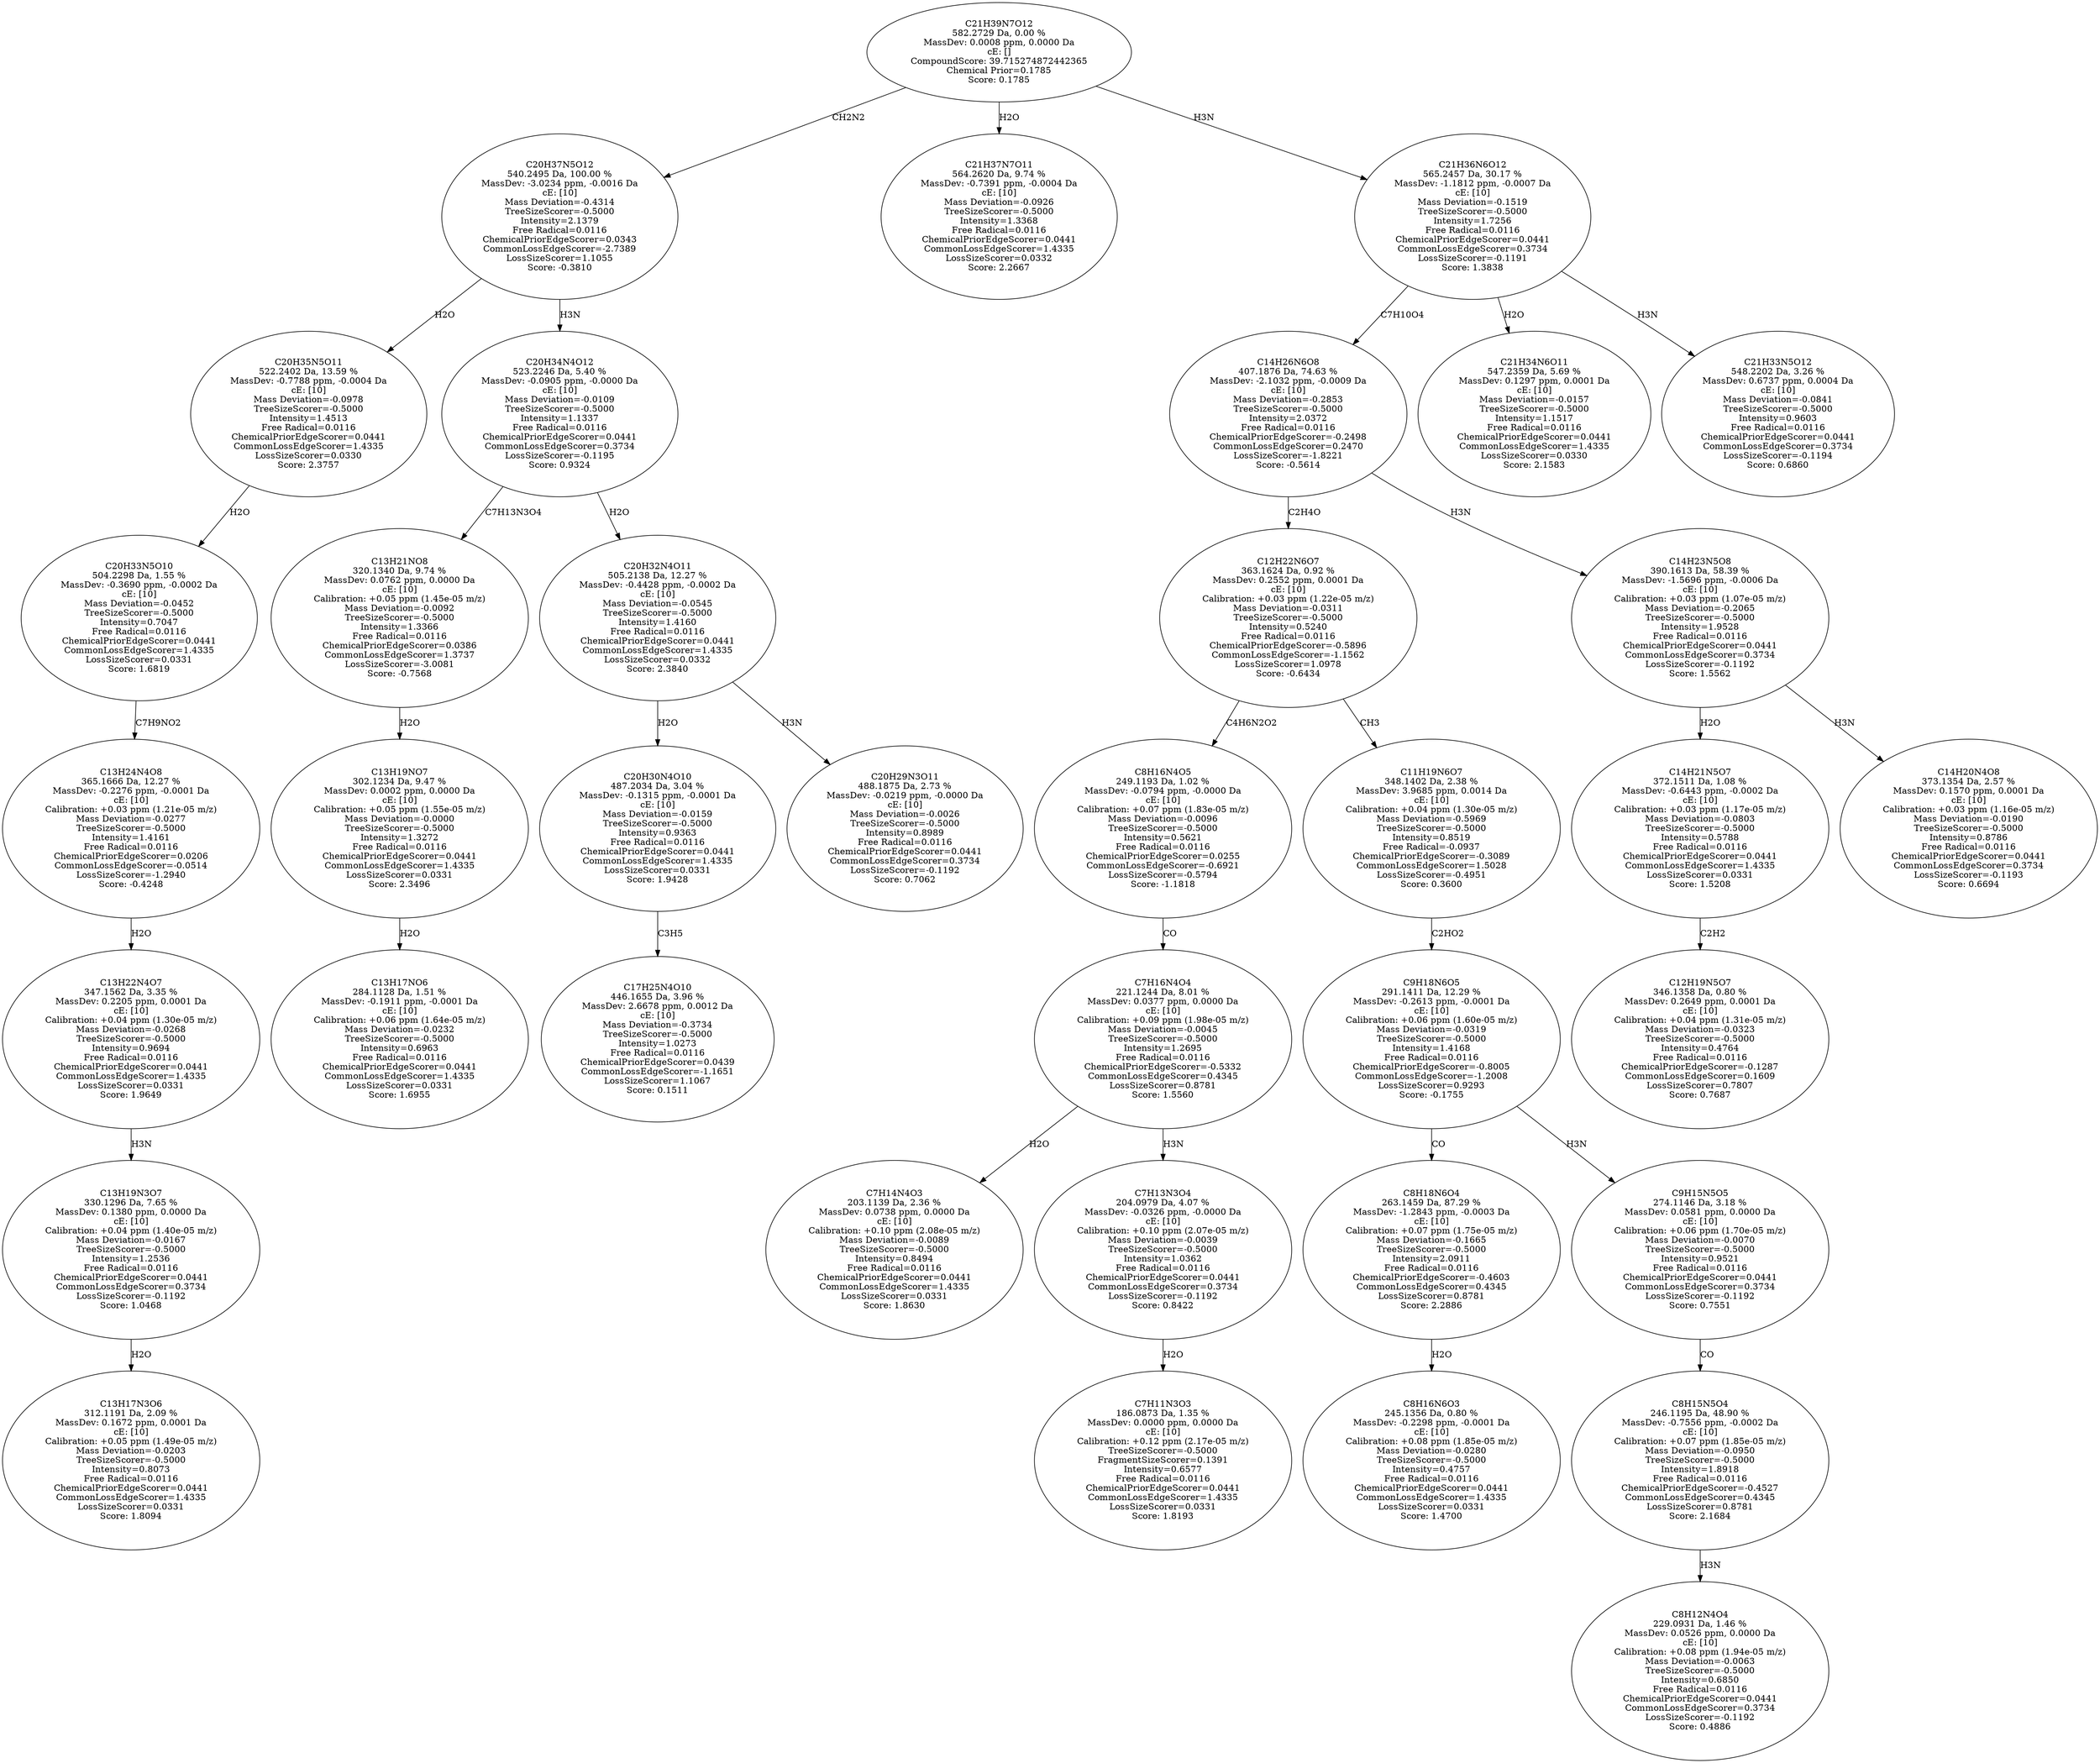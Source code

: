 strict digraph {
v1 [label="C13H17N3O6\n312.1191 Da, 2.09 %\nMassDev: 0.1672 ppm, 0.0001 Da\ncE: [10]\nCalibration: +0.05 ppm (1.49e-05 m/z)\nMass Deviation=-0.0203\nTreeSizeScorer=-0.5000\nIntensity=0.8073\nFree Radical=0.0116\nChemicalPriorEdgeScorer=0.0441\nCommonLossEdgeScorer=1.4335\nLossSizeScorer=0.0331\nScore: 1.8094"];
v2 [label="C13H19N3O7\n330.1296 Da, 7.65 %\nMassDev: 0.1380 ppm, 0.0000 Da\ncE: [10]\nCalibration: +0.04 ppm (1.40e-05 m/z)\nMass Deviation=-0.0167\nTreeSizeScorer=-0.5000\nIntensity=1.2536\nFree Radical=0.0116\nChemicalPriorEdgeScorer=0.0441\nCommonLossEdgeScorer=0.3734\nLossSizeScorer=-0.1192\nScore: 1.0468"];
v3 [label="C13H22N4O7\n347.1562 Da, 3.35 %\nMassDev: 0.2205 ppm, 0.0001 Da\ncE: [10]\nCalibration: +0.04 ppm (1.30e-05 m/z)\nMass Deviation=-0.0268\nTreeSizeScorer=-0.5000\nIntensity=0.9694\nFree Radical=0.0116\nChemicalPriorEdgeScorer=0.0441\nCommonLossEdgeScorer=1.4335\nLossSizeScorer=0.0331\nScore: 1.9649"];
v4 [label="C13H24N4O8\n365.1666 Da, 12.27 %\nMassDev: -0.2276 ppm, -0.0001 Da\ncE: [10]\nCalibration: +0.03 ppm (1.21e-05 m/z)\nMass Deviation=-0.0277\nTreeSizeScorer=-0.5000\nIntensity=1.4161\nFree Radical=0.0116\nChemicalPriorEdgeScorer=0.0206\nCommonLossEdgeScorer=-0.0514\nLossSizeScorer=-1.2940\nScore: -0.4248"];
v5 [label="C20H33N5O10\n504.2298 Da, 1.55 %\nMassDev: -0.3690 ppm, -0.0002 Da\ncE: [10]\nMass Deviation=-0.0452\nTreeSizeScorer=-0.5000\nIntensity=0.7047\nFree Radical=0.0116\nChemicalPriorEdgeScorer=0.0441\nCommonLossEdgeScorer=1.4335\nLossSizeScorer=0.0331\nScore: 1.6819"];
v6 [label="C20H35N5O11\n522.2402 Da, 13.59 %\nMassDev: -0.7788 ppm, -0.0004 Da\ncE: [10]\nMass Deviation=-0.0978\nTreeSizeScorer=-0.5000\nIntensity=1.4513\nFree Radical=0.0116\nChemicalPriorEdgeScorer=0.0441\nCommonLossEdgeScorer=1.4335\nLossSizeScorer=0.0330\nScore: 2.3757"];
v7 [label="C13H17NO6\n284.1128 Da, 1.51 %\nMassDev: -0.1911 ppm, -0.0001 Da\ncE: [10]\nCalibration: +0.06 ppm (1.64e-05 m/z)\nMass Deviation=-0.0232\nTreeSizeScorer=-0.5000\nIntensity=0.6963\nFree Radical=0.0116\nChemicalPriorEdgeScorer=0.0441\nCommonLossEdgeScorer=1.4335\nLossSizeScorer=0.0331\nScore: 1.6955"];
v8 [label="C13H19NO7\n302.1234 Da, 9.47 %\nMassDev: 0.0002 ppm, 0.0000 Da\ncE: [10]\nCalibration: +0.05 ppm (1.55e-05 m/z)\nMass Deviation=-0.0000\nTreeSizeScorer=-0.5000\nIntensity=1.3272\nFree Radical=0.0116\nChemicalPriorEdgeScorer=0.0441\nCommonLossEdgeScorer=1.4335\nLossSizeScorer=0.0331\nScore: 2.3496"];
v9 [label="C13H21NO8\n320.1340 Da, 9.74 %\nMassDev: 0.0762 ppm, 0.0000 Da\ncE: [10]\nCalibration: +0.05 ppm (1.45e-05 m/z)\nMass Deviation=-0.0092\nTreeSizeScorer=-0.5000\nIntensity=1.3366\nFree Radical=0.0116\nChemicalPriorEdgeScorer=0.0386\nCommonLossEdgeScorer=1.3737\nLossSizeScorer=-3.0081\nScore: -0.7568"];
v10 [label="C17H25N4O10\n446.1655 Da, 3.96 %\nMassDev: 2.6678 ppm, 0.0012 Da\ncE: [10]\nMass Deviation=-0.3734\nTreeSizeScorer=-0.5000\nIntensity=1.0273\nFree Radical=0.0116\nChemicalPriorEdgeScorer=0.0439\nCommonLossEdgeScorer=-1.1651\nLossSizeScorer=1.1067\nScore: 0.1511"];
v11 [label="C20H30N4O10\n487.2034 Da, 3.04 %\nMassDev: -0.1315 ppm, -0.0001 Da\ncE: [10]\nMass Deviation=-0.0159\nTreeSizeScorer=-0.5000\nIntensity=0.9363\nFree Radical=0.0116\nChemicalPriorEdgeScorer=0.0441\nCommonLossEdgeScorer=1.4335\nLossSizeScorer=0.0331\nScore: 1.9428"];
v12 [label="C20H29N3O11\n488.1875 Da, 2.73 %\nMassDev: -0.0219 ppm, -0.0000 Da\ncE: [10]\nMass Deviation=-0.0026\nTreeSizeScorer=-0.5000\nIntensity=0.8989\nFree Radical=0.0116\nChemicalPriorEdgeScorer=0.0441\nCommonLossEdgeScorer=0.3734\nLossSizeScorer=-0.1192\nScore: 0.7062"];
v13 [label="C20H32N4O11\n505.2138 Da, 12.27 %\nMassDev: -0.4428 ppm, -0.0002 Da\ncE: [10]\nMass Deviation=-0.0545\nTreeSizeScorer=-0.5000\nIntensity=1.4160\nFree Radical=0.0116\nChemicalPriorEdgeScorer=0.0441\nCommonLossEdgeScorer=1.4335\nLossSizeScorer=0.0332\nScore: 2.3840"];
v14 [label="C20H34N4O12\n523.2246 Da, 5.40 %\nMassDev: -0.0905 ppm, -0.0000 Da\ncE: [10]\nMass Deviation=-0.0109\nTreeSizeScorer=-0.5000\nIntensity=1.1337\nFree Radical=0.0116\nChemicalPriorEdgeScorer=0.0441\nCommonLossEdgeScorer=0.3734\nLossSizeScorer=-0.1195\nScore: 0.9324"];
v15 [label="C20H37N5O12\n540.2495 Da, 100.00 %\nMassDev: -3.0234 ppm, -0.0016 Da\ncE: [10]\nMass Deviation=-0.4314\nTreeSizeScorer=-0.5000\nIntensity=2.1379\nFree Radical=0.0116\nChemicalPriorEdgeScorer=0.0343\nCommonLossEdgeScorer=-2.7389\nLossSizeScorer=1.1055\nScore: -0.3810"];
v16 [label="C21H37N7O11\n564.2620 Da, 9.74 %\nMassDev: -0.7391 ppm, -0.0004 Da\ncE: [10]\nMass Deviation=-0.0926\nTreeSizeScorer=-0.5000\nIntensity=1.3368\nFree Radical=0.0116\nChemicalPriorEdgeScorer=0.0441\nCommonLossEdgeScorer=1.4335\nLossSizeScorer=0.0332\nScore: 2.2667"];
v17 [label="C7H14N4O3\n203.1139 Da, 2.36 %\nMassDev: 0.0738 ppm, 0.0000 Da\ncE: [10]\nCalibration: +0.10 ppm (2.08e-05 m/z)\nMass Deviation=-0.0089\nTreeSizeScorer=-0.5000\nIntensity=0.8494\nFree Radical=0.0116\nChemicalPriorEdgeScorer=0.0441\nCommonLossEdgeScorer=1.4335\nLossSizeScorer=0.0331\nScore: 1.8630"];
v18 [label="C7H11N3O3\n186.0873 Da, 1.35 %\nMassDev: 0.0000 ppm, 0.0000 Da\ncE: [10]\nCalibration: +0.12 ppm (2.17e-05 m/z)\nTreeSizeScorer=-0.5000\nFragmentSizeScorer=0.1391\nIntensity=0.6577\nFree Radical=0.0116\nChemicalPriorEdgeScorer=0.0441\nCommonLossEdgeScorer=1.4335\nLossSizeScorer=0.0331\nScore: 1.8193"];
v19 [label="C7H13N3O4\n204.0979 Da, 4.07 %\nMassDev: -0.0326 ppm, -0.0000 Da\ncE: [10]\nCalibration: +0.10 ppm (2.07e-05 m/z)\nMass Deviation=-0.0039\nTreeSizeScorer=-0.5000\nIntensity=1.0362\nFree Radical=0.0116\nChemicalPriorEdgeScorer=0.0441\nCommonLossEdgeScorer=0.3734\nLossSizeScorer=-0.1192\nScore: 0.8422"];
v20 [label="C7H16N4O4\n221.1244 Da, 8.01 %\nMassDev: 0.0377 ppm, 0.0000 Da\ncE: [10]\nCalibration: +0.09 ppm (1.98e-05 m/z)\nMass Deviation=-0.0045\nTreeSizeScorer=-0.5000\nIntensity=1.2695\nFree Radical=0.0116\nChemicalPriorEdgeScorer=-0.5332\nCommonLossEdgeScorer=0.4345\nLossSizeScorer=0.8781\nScore: 1.5560"];
v21 [label="C8H16N4O5\n249.1193 Da, 1.02 %\nMassDev: -0.0794 ppm, -0.0000 Da\ncE: [10]\nCalibration: +0.07 ppm (1.83e-05 m/z)\nMass Deviation=-0.0096\nTreeSizeScorer=-0.5000\nIntensity=0.5621\nFree Radical=0.0116\nChemicalPriorEdgeScorer=0.0255\nCommonLossEdgeScorer=-0.6921\nLossSizeScorer=-0.5794\nScore: -1.1818"];
v22 [label="C8H16N6O3\n245.1356 Da, 0.80 %\nMassDev: -0.2298 ppm, -0.0001 Da\ncE: [10]\nCalibration: +0.08 ppm (1.85e-05 m/z)\nMass Deviation=-0.0280\nTreeSizeScorer=-0.5000\nIntensity=0.4757\nFree Radical=0.0116\nChemicalPriorEdgeScorer=0.0441\nCommonLossEdgeScorer=1.4335\nLossSizeScorer=0.0331\nScore: 1.4700"];
v23 [label="C8H18N6O4\n263.1459 Da, 87.29 %\nMassDev: -1.2843 ppm, -0.0003 Da\ncE: [10]\nCalibration: +0.07 ppm (1.75e-05 m/z)\nMass Deviation=-0.1665\nTreeSizeScorer=-0.5000\nIntensity=2.0911\nFree Radical=0.0116\nChemicalPriorEdgeScorer=-0.4603\nCommonLossEdgeScorer=0.4345\nLossSizeScorer=0.8781\nScore: 2.2886"];
v24 [label="C8H12N4O4\n229.0931 Da, 1.46 %\nMassDev: 0.0526 ppm, 0.0000 Da\ncE: [10]\nCalibration: +0.08 ppm (1.94e-05 m/z)\nMass Deviation=-0.0063\nTreeSizeScorer=-0.5000\nIntensity=0.6850\nFree Radical=0.0116\nChemicalPriorEdgeScorer=0.0441\nCommonLossEdgeScorer=0.3734\nLossSizeScorer=-0.1192\nScore: 0.4886"];
v25 [label="C8H15N5O4\n246.1195 Da, 48.90 %\nMassDev: -0.7556 ppm, -0.0002 Da\ncE: [10]\nCalibration: +0.07 ppm (1.85e-05 m/z)\nMass Deviation=-0.0950\nTreeSizeScorer=-0.5000\nIntensity=1.8918\nFree Radical=0.0116\nChemicalPriorEdgeScorer=-0.4527\nCommonLossEdgeScorer=0.4345\nLossSizeScorer=0.8781\nScore: 2.1684"];
v26 [label="C9H15N5O5\n274.1146 Da, 3.18 %\nMassDev: 0.0581 ppm, 0.0000 Da\ncE: [10]\nCalibration: +0.06 ppm (1.70e-05 m/z)\nMass Deviation=-0.0070\nTreeSizeScorer=-0.5000\nIntensity=0.9521\nFree Radical=0.0116\nChemicalPriorEdgeScorer=0.0441\nCommonLossEdgeScorer=0.3734\nLossSizeScorer=-0.1192\nScore: 0.7551"];
v27 [label="C9H18N6O5\n291.1411 Da, 12.29 %\nMassDev: -0.2613 ppm, -0.0001 Da\ncE: [10]\nCalibration: +0.06 ppm (1.60e-05 m/z)\nMass Deviation=-0.0319\nTreeSizeScorer=-0.5000\nIntensity=1.4168\nFree Radical=0.0116\nChemicalPriorEdgeScorer=-0.8005\nCommonLossEdgeScorer=-1.2008\nLossSizeScorer=0.9293\nScore: -0.1755"];
v28 [label="C11H19N6O7\n348.1402 Da, 2.38 %\nMassDev: 3.9685 ppm, 0.0014 Da\ncE: [10]\nCalibration: +0.04 ppm (1.30e-05 m/z)\nMass Deviation=-0.5969\nTreeSizeScorer=-0.5000\nIntensity=0.8519\nFree Radical=-0.0937\nChemicalPriorEdgeScorer=-0.3089\nCommonLossEdgeScorer=1.5028\nLossSizeScorer=-0.4951\nScore: 0.3600"];
v29 [label="C12H22N6O7\n363.1624 Da, 0.92 %\nMassDev: 0.2552 ppm, 0.0001 Da\ncE: [10]\nCalibration: +0.03 ppm (1.22e-05 m/z)\nMass Deviation=-0.0311\nTreeSizeScorer=-0.5000\nIntensity=0.5240\nFree Radical=0.0116\nChemicalPriorEdgeScorer=-0.5896\nCommonLossEdgeScorer=-1.1562\nLossSizeScorer=1.0978\nScore: -0.6434"];
v30 [label="C12H19N5O7\n346.1358 Da, 0.80 %\nMassDev: 0.2649 ppm, 0.0001 Da\ncE: [10]\nCalibration: +0.04 ppm (1.31e-05 m/z)\nMass Deviation=-0.0323\nTreeSizeScorer=-0.5000\nIntensity=0.4764\nFree Radical=0.0116\nChemicalPriorEdgeScorer=-0.1287\nCommonLossEdgeScorer=0.1609\nLossSizeScorer=0.7807\nScore: 0.7687"];
v31 [label="C14H21N5O7\n372.1511 Da, 1.08 %\nMassDev: -0.6443 ppm, -0.0002 Da\ncE: [10]\nCalibration: +0.03 ppm (1.17e-05 m/z)\nMass Deviation=-0.0803\nTreeSizeScorer=-0.5000\nIntensity=0.5788\nFree Radical=0.0116\nChemicalPriorEdgeScorer=0.0441\nCommonLossEdgeScorer=1.4335\nLossSizeScorer=0.0331\nScore: 1.5208"];
v32 [label="C14H20N4O8\n373.1354 Da, 2.57 %\nMassDev: 0.1570 ppm, 0.0001 Da\ncE: [10]\nCalibration: +0.03 ppm (1.16e-05 m/z)\nMass Deviation=-0.0190\nTreeSizeScorer=-0.5000\nIntensity=0.8786\nFree Radical=0.0116\nChemicalPriorEdgeScorer=0.0441\nCommonLossEdgeScorer=0.3734\nLossSizeScorer=-0.1193\nScore: 0.6694"];
v33 [label="C14H23N5O8\n390.1613 Da, 58.39 %\nMassDev: -1.5696 ppm, -0.0006 Da\ncE: [10]\nCalibration: +0.03 ppm (1.07e-05 m/z)\nMass Deviation=-0.2065\nTreeSizeScorer=-0.5000\nIntensity=1.9528\nFree Radical=0.0116\nChemicalPriorEdgeScorer=0.0441\nCommonLossEdgeScorer=0.3734\nLossSizeScorer=-0.1192\nScore: 1.5562"];
v34 [label="C14H26N6O8\n407.1876 Da, 74.63 %\nMassDev: -2.1032 ppm, -0.0009 Da\ncE: [10]\nMass Deviation=-0.2853\nTreeSizeScorer=-0.5000\nIntensity=2.0372\nFree Radical=0.0116\nChemicalPriorEdgeScorer=-0.2498\nCommonLossEdgeScorer=0.2470\nLossSizeScorer=-1.8221\nScore: -0.5614"];
v35 [label="C21H34N6O11\n547.2359 Da, 5.69 %\nMassDev: 0.1297 ppm, 0.0001 Da\ncE: [10]\nMass Deviation=-0.0157\nTreeSizeScorer=-0.5000\nIntensity=1.1517\nFree Radical=0.0116\nChemicalPriorEdgeScorer=0.0441\nCommonLossEdgeScorer=1.4335\nLossSizeScorer=0.0330\nScore: 2.1583"];
v36 [label="C21H33N5O12\n548.2202 Da, 3.26 %\nMassDev: 0.6737 ppm, 0.0004 Da\ncE: [10]\nMass Deviation=-0.0841\nTreeSizeScorer=-0.5000\nIntensity=0.9603\nFree Radical=0.0116\nChemicalPriorEdgeScorer=0.0441\nCommonLossEdgeScorer=0.3734\nLossSizeScorer=-0.1194\nScore: 0.6860"];
v37 [label="C21H36N6O12\n565.2457 Da, 30.17 %\nMassDev: -1.1812 ppm, -0.0007 Da\ncE: [10]\nMass Deviation=-0.1519\nTreeSizeScorer=-0.5000\nIntensity=1.7256\nFree Radical=0.0116\nChemicalPriorEdgeScorer=0.0441\nCommonLossEdgeScorer=0.3734\nLossSizeScorer=-0.1191\nScore: 1.3838"];
v38 [label="C21H39N7O12\n582.2729 Da, 0.00 %\nMassDev: 0.0008 ppm, 0.0000 Da\ncE: []\nCompoundScore: 39.715274872442365\nChemical Prior=0.1785\nScore: 0.1785"];
v2 -> v1 [label="H2O"];
v3 -> v2 [label="H3N"];
v4 -> v3 [label="H2O"];
v5 -> v4 [label="C7H9NO2"];
v6 -> v5 [label="H2O"];
v15 -> v6 [label="H2O"];
v8 -> v7 [label="H2O"];
v9 -> v8 [label="H2O"];
v14 -> v9 [label="C7H13N3O4"];
v11 -> v10 [label="C3H5"];
v13 -> v11 [label="H2O"];
v13 -> v12 [label="H3N"];
v14 -> v13 [label="H2O"];
v15 -> v14 [label="H3N"];
v38 -> v15 [label="CH2N2"];
v38 -> v16 [label="H2O"];
v20 -> v17 [label="H2O"];
v19 -> v18 [label="H2O"];
v20 -> v19 [label="H3N"];
v21 -> v20 [label="CO"];
v29 -> v21 [label="C4H6N2O2"];
v23 -> v22 [label="H2O"];
v27 -> v23 [label="CO"];
v25 -> v24 [label="H3N"];
v26 -> v25 [label="CO"];
v27 -> v26 [label="H3N"];
v28 -> v27 [label="C2HO2"];
v29 -> v28 [label="CH3"];
v34 -> v29 [label="C2H4O"];
v31 -> v30 [label="C2H2"];
v33 -> v31 [label="H2O"];
v33 -> v32 [label="H3N"];
v34 -> v33 [label="H3N"];
v37 -> v34 [label="C7H10O4"];
v37 -> v35 [label="H2O"];
v37 -> v36 [label="H3N"];
v38 -> v37 [label="H3N"];
}